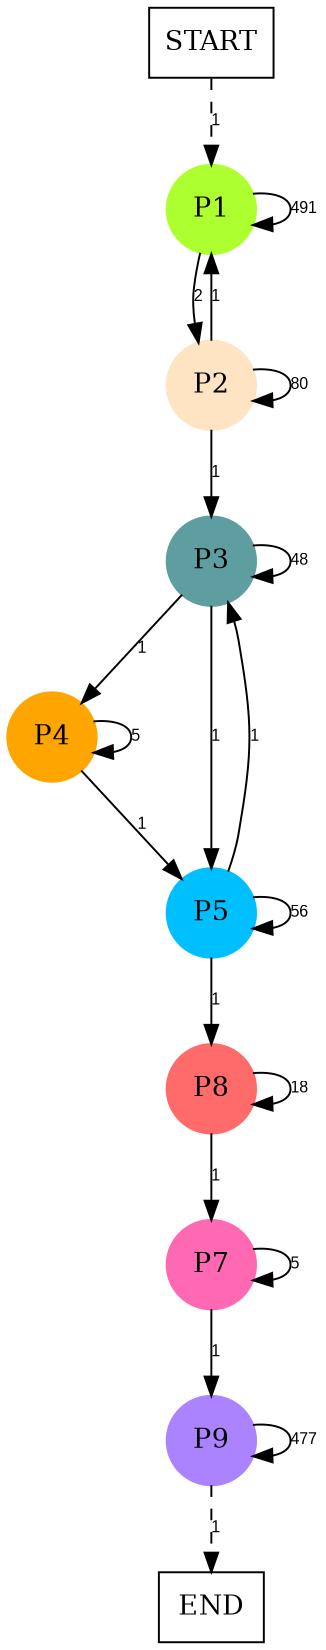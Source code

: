 digraph graphname {
	dpi = 150
	size="16,11!";
	margin = 0;
"P1" [shape=circle, color=greenyellow, style=filled]"P2" [shape=circle, color=bisque, style=filled]"P3" [shape=circle, color=cadetblue, style=filled]"P4" [shape=circle, color=orange, style=filled]"P5" [shape=circle, color=deepskyblue, style=filled]"P8" [shape=circle, color=indianred1, style=filled]"P7" [shape=circle, color=hotpink, style=filled]"P9" [shape=circle, color=mediumpurple1, style=filled]"START" [shape=box, fillcolor=white, style=filled, color=black]"END" [shape=box, fillcolor=white, style=filled, color=black]"P1" -> "P1" [ label ="491" labelfloat=false fontname="Arial" fontsize=8]
"P1" -> "P2" [ label ="2" labelfloat=false fontname="Arial" fontsize=8]
"P2" -> "P1" [ label ="1" labelfloat=false fontname="Arial" fontsize=8]
"P2" -> "P2" [ label ="80" labelfloat=false fontname="Arial" fontsize=8]
"P2" -> "P3" [ label ="1" labelfloat=false fontname="Arial" fontsize=8]
"P3" -> "P3" [ label ="48" labelfloat=false fontname="Arial" fontsize=8]
"P3" -> "P4" [ label ="1" labelfloat=false fontname="Arial" fontsize=8]
"P3" -> "P5" [ label ="1" labelfloat=false fontname="Arial" fontsize=8]
"P4" -> "P4" [ label ="5" labelfloat=false fontname="Arial" fontsize=8]
"P4" -> "P5" [ label ="1" labelfloat=false fontname="Arial" fontsize=8]
"P5" -> "P3" [ label ="1" labelfloat=false fontname="Arial" fontsize=8]
"P5" -> "P5" [ label ="56" labelfloat=false fontname="Arial" fontsize=8]
"P5" -> "P8" [ label ="1" labelfloat=false fontname="Arial" fontsize=8]
"P8" -> "P8" [ label ="18" labelfloat=false fontname="Arial" fontsize=8]
"P8" -> "P7" [ label ="1" labelfloat=false fontname="Arial" fontsize=8]
"P7" -> "P7" [ label ="5" labelfloat=false fontname="Arial" fontsize=8]
"P7" -> "P9" [ label ="1" labelfloat=false fontname="Arial" fontsize=8]
"P9" -> "P9" [ label ="477" labelfloat=false fontname="Arial" fontsize=8]
"P9" -> "END" [ style = dashed label ="1" labelfloat=false fontname="Arial" fontsize=8]
"START" -> "P1" [ style = dashed label ="1" labelfloat=false fontname="Arial" fontsize=8]
}